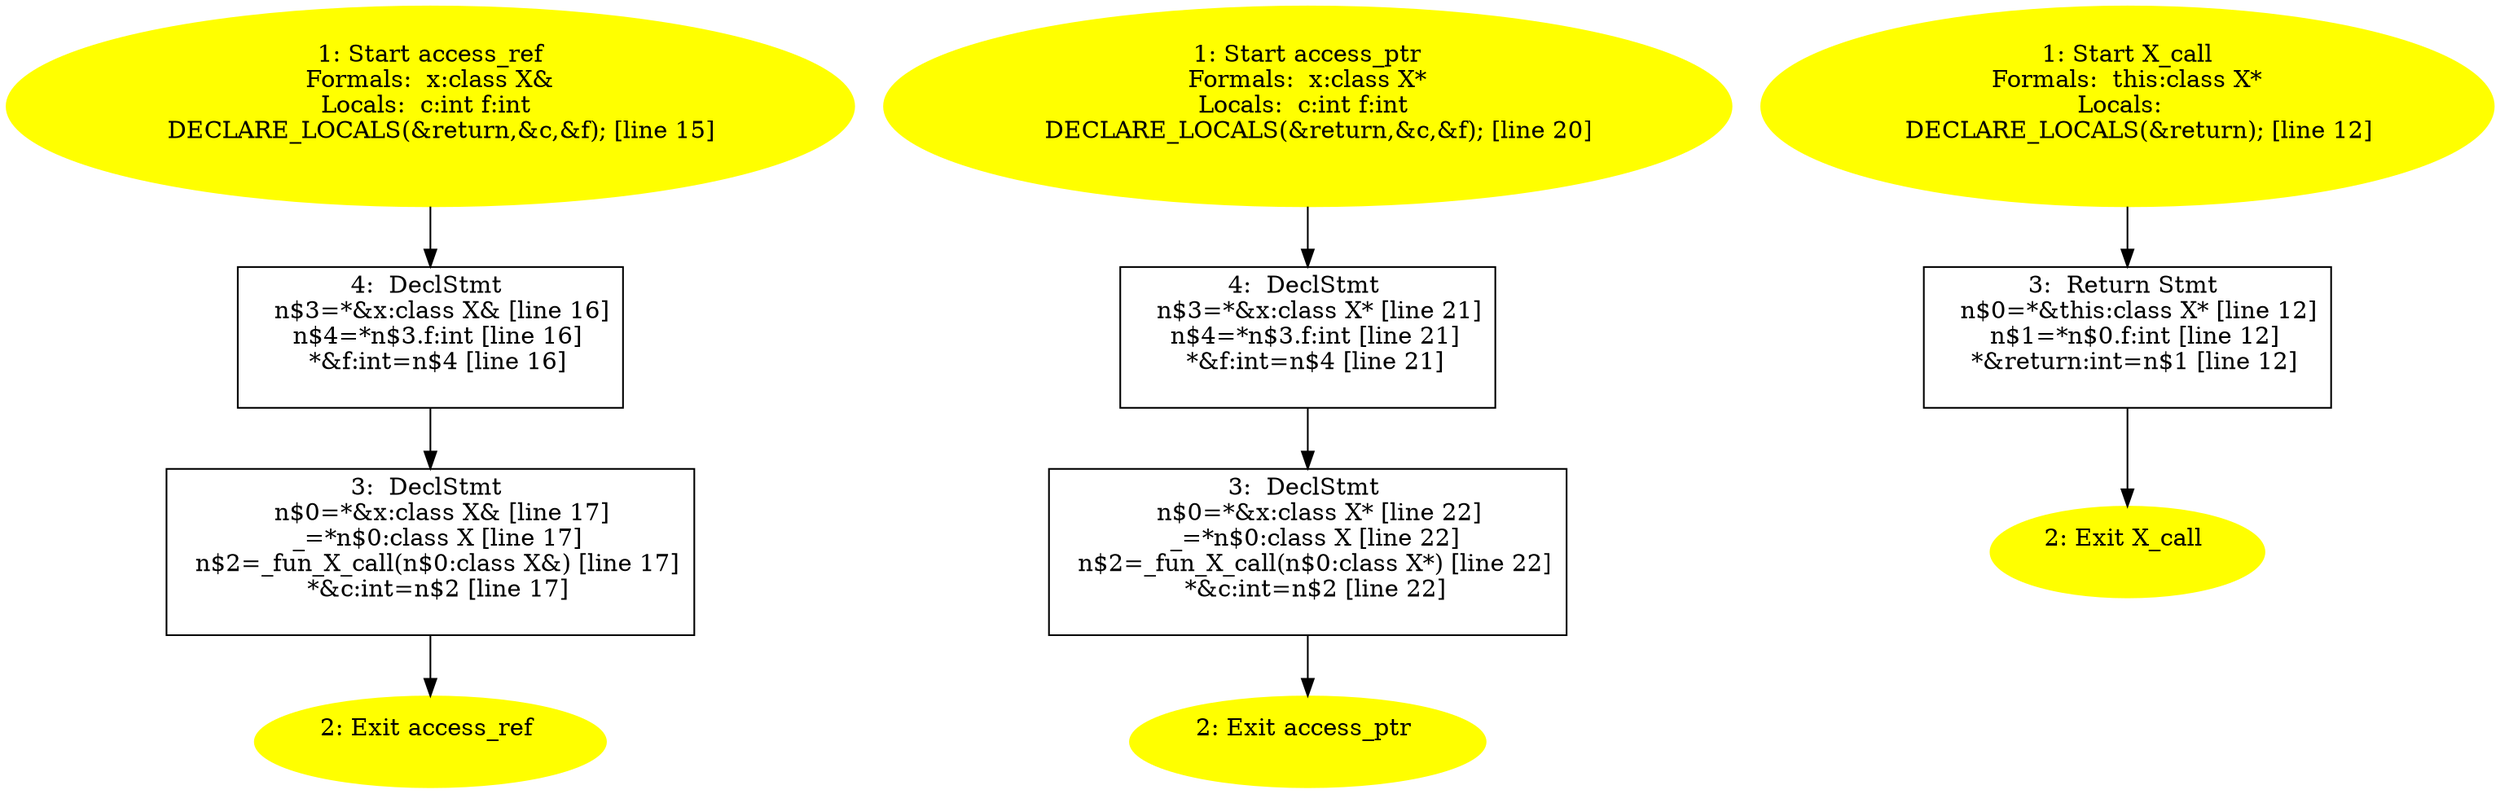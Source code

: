 /* @generated */
digraph iCFG {
"access_ref{d41d8cd98f00b204e9800998ecf8427e_Z10access_refR1X}.e4171b587724f38e36c09174b9ef7ef5_4" [label="4:  DeclStmt \n   n$3=*&x:class X& [line 16]\n  n$4=*n$3.f:int [line 16]\n  *&f:int=n$4 [line 16]\n " shape="box"]
	

	 "access_ref{d41d8cd98f00b204e9800998ecf8427e_Z10access_refR1X}.e4171b587724f38e36c09174b9ef7ef5_4" -> "access_ref{d41d8cd98f00b204e9800998ecf8427e_Z10access_refR1X}.e4171b587724f38e36c09174b9ef7ef5_3" ;
"access_ref{d41d8cd98f00b204e9800998ecf8427e_Z10access_refR1X}.e4171b587724f38e36c09174b9ef7ef5_3" [label="3:  DeclStmt \n   n$0=*&x:class X& [line 17]\n  _=*n$0:class X [line 17]\n  n$2=_fun_X_call(n$0:class X&) [line 17]\n  *&c:int=n$2 [line 17]\n " shape="box"]
	

	 "access_ref{d41d8cd98f00b204e9800998ecf8427e_Z10access_refR1X}.e4171b587724f38e36c09174b9ef7ef5_3" -> "access_ref{d41d8cd98f00b204e9800998ecf8427e_Z10access_refR1X}.e4171b587724f38e36c09174b9ef7ef5_2" ;
"access_ref{d41d8cd98f00b204e9800998ecf8427e_Z10access_refR1X}.e4171b587724f38e36c09174b9ef7ef5_2" [label="2: Exit access_ref \n  " color=yellow style=filled]
	

"access_ref{d41d8cd98f00b204e9800998ecf8427e_Z10access_refR1X}.e4171b587724f38e36c09174b9ef7ef5_1" [label="1: Start access_ref\nFormals:  x:class X&\nLocals:  c:int f:int \n   DECLARE_LOCALS(&return,&c,&f); [line 15]\n " color=yellow style=filled]
	

	 "access_ref{d41d8cd98f00b204e9800998ecf8427e_Z10access_refR1X}.e4171b587724f38e36c09174b9ef7ef5_1" -> "access_ref{d41d8cd98f00b204e9800998ecf8427e_Z10access_refR1X}.e4171b587724f38e36c09174b9ef7ef5_4" ;
"access_ptr{d41d8cd98f00b204e9800998ecf8427e_Z10access_ptrP1X}.84ad024f9fc687cb4bb3e2759018197a_4" [label="4:  DeclStmt \n   n$3=*&x:class X* [line 21]\n  n$4=*n$3.f:int [line 21]\n  *&f:int=n$4 [line 21]\n " shape="box"]
	

	 "access_ptr{d41d8cd98f00b204e9800998ecf8427e_Z10access_ptrP1X}.84ad024f9fc687cb4bb3e2759018197a_4" -> "access_ptr{d41d8cd98f00b204e9800998ecf8427e_Z10access_ptrP1X}.84ad024f9fc687cb4bb3e2759018197a_3" ;
"access_ptr{d41d8cd98f00b204e9800998ecf8427e_Z10access_ptrP1X}.84ad024f9fc687cb4bb3e2759018197a_3" [label="3:  DeclStmt \n   n$0=*&x:class X* [line 22]\n  _=*n$0:class X [line 22]\n  n$2=_fun_X_call(n$0:class X*) [line 22]\n  *&c:int=n$2 [line 22]\n " shape="box"]
	

	 "access_ptr{d41d8cd98f00b204e9800998ecf8427e_Z10access_ptrP1X}.84ad024f9fc687cb4bb3e2759018197a_3" -> "access_ptr{d41d8cd98f00b204e9800998ecf8427e_Z10access_ptrP1X}.84ad024f9fc687cb4bb3e2759018197a_2" ;
"access_ptr{d41d8cd98f00b204e9800998ecf8427e_Z10access_ptrP1X}.84ad024f9fc687cb4bb3e2759018197a_2" [label="2: Exit access_ptr \n  " color=yellow style=filled]
	

"access_ptr{d41d8cd98f00b204e9800998ecf8427e_Z10access_ptrP1X}.84ad024f9fc687cb4bb3e2759018197a_1" [label="1: Start access_ptr\nFormals:  x:class X*\nLocals:  c:int f:int \n   DECLARE_LOCALS(&return,&c,&f); [line 20]\n " color=yellow style=filled]
	

	 "access_ptr{d41d8cd98f00b204e9800998ecf8427e_Z10access_ptrP1X}.84ad024f9fc687cb4bb3e2759018197a_1" -> "access_ptr{d41d8cd98f00b204e9800998ecf8427e_Z10access_ptrP1X}.84ad024f9fc687cb4bb3e2759018197a_4" ;
"X_call(_ZN1X4callEv).e5f54fa192c076ff324e30be8054f005_3" [label="3:  Return Stmt \n   n$0=*&this:class X* [line 12]\n  n$1=*n$0.f:int [line 12]\n  *&return:int=n$1 [line 12]\n " shape="box"]
	

	 "X_call(_ZN1X4callEv).e5f54fa192c076ff324e30be8054f005_3" -> "X_call(_ZN1X4callEv).e5f54fa192c076ff324e30be8054f005_2" ;
"X_call(_ZN1X4callEv).e5f54fa192c076ff324e30be8054f005_2" [label="2: Exit X_call \n  " color=yellow style=filled]
	

"X_call(_ZN1X4callEv).e5f54fa192c076ff324e30be8054f005_1" [label="1: Start X_call\nFormals:  this:class X*\nLocals:  \n   DECLARE_LOCALS(&return); [line 12]\n " color=yellow style=filled]
	

	 "X_call(_ZN1X4callEv).e5f54fa192c076ff324e30be8054f005_1" -> "X_call(_ZN1X4callEv).e5f54fa192c076ff324e30be8054f005_3" ;
}
